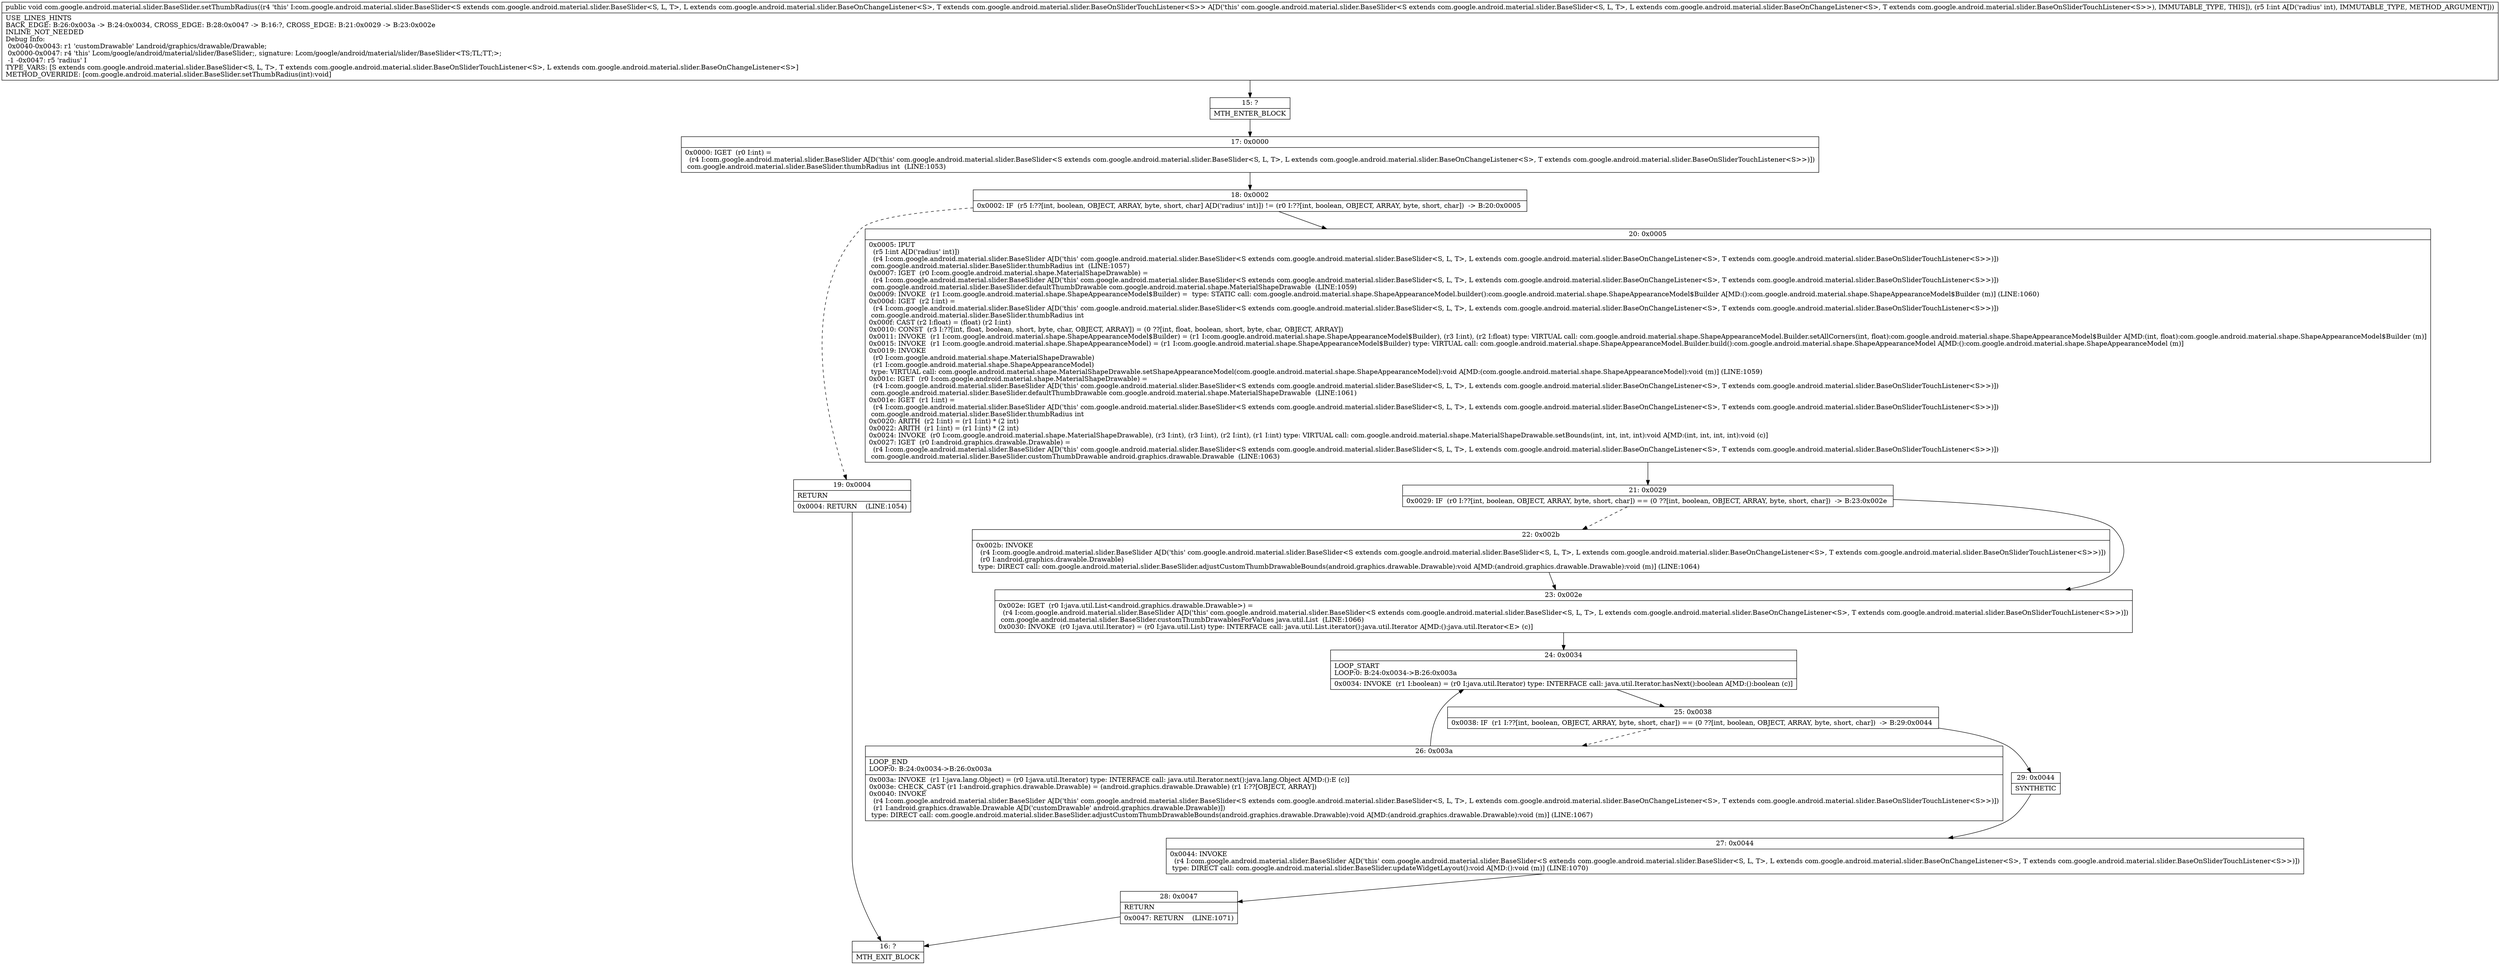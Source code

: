 digraph "CFG forcom.google.android.material.slider.BaseSlider.setThumbRadius(I)V" {
Node_15 [shape=record,label="{15\:\ ?|MTH_ENTER_BLOCK\l}"];
Node_17 [shape=record,label="{17\:\ 0x0000|0x0000: IGET  (r0 I:int) = \l  (r4 I:com.google.android.material.slider.BaseSlider A[D('this' com.google.android.material.slider.BaseSlider\<S extends com.google.android.material.slider.BaseSlider\<S, L, T\>, L extends com.google.android.material.slider.BaseOnChangeListener\<S\>, T extends com.google.android.material.slider.BaseOnSliderTouchListener\<S\>\>)])\l com.google.android.material.slider.BaseSlider.thumbRadius int  (LINE:1053)\l}"];
Node_18 [shape=record,label="{18\:\ 0x0002|0x0002: IF  (r5 I:??[int, boolean, OBJECT, ARRAY, byte, short, char] A[D('radius' int)]) != (r0 I:??[int, boolean, OBJECT, ARRAY, byte, short, char])  \-\> B:20:0x0005 \l}"];
Node_19 [shape=record,label="{19\:\ 0x0004|RETURN\l|0x0004: RETURN    (LINE:1054)\l}"];
Node_16 [shape=record,label="{16\:\ ?|MTH_EXIT_BLOCK\l}"];
Node_20 [shape=record,label="{20\:\ 0x0005|0x0005: IPUT  \l  (r5 I:int A[D('radius' int)])\l  (r4 I:com.google.android.material.slider.BaseSlider A[D('this' com.google.android.material.slider.BaseSlider\<S extends com.google.android.material.slider.BaseSlider\<S, L, T\>, L extends com.google.android.material.slider.BaseOnChangeListener\<S\>, T extends com.google.android.material.slider.BaseOnSliderTouchListener\<S\>\>)])\l com.google.android.material.slider.BaseSlider.thumbRadius int  (LINE:1057)\l0x0007: IGET  (r0 I:com.google.android.material.shape.MaterialShapeDrawable) = \l  (r4 I:com.google.android.material.slider.BaseSlider A[D('this' com.google.android.material.slider.BaseSlider\<S extends com.google.android.material.slider.BaseSlider\<S, L, T\>, L extends com.google.android.material.slider.BaseOnChangeListener\<S\>, T extends com.google.android.material.slider.BaseOnSliderTouchListener\<S\>\>)])\l com.google.android.material.slider.BaseSlider.defaultThumbDrawable com.google.android.material.shape.MaterialShapeDrawable  (LINE:1059)\l0x0009: INVOKE  (r1 I:com.google.android.material.shape.ShapeAppearanceModel$Builder) =  type: STATIC call: com.google.android.material.shape.ShapeAppearanceModel.builder():com.google.android.material.shape.ShapeAppearanceModel$Builder A[MD:():com.google.android.material.shape.ShapeAppearanceModel$Builder (m)] (LINE:1060)\l0x000d: IGET  (r2 I:int) = \l  (r4 I:com.google.android.material.slider.BaseSlider A[D('this' com.google.android.material.slider.BaseSlider\<S extends com.google.android.material.slider.BaseSlider\<S, L, T\>, L extends com.google.android.material.slider.BaseOnChangeListener\<S\>, T extends com.google.android.material.slider.BaseOnSliderTouchListener\<S\>\>)])\l com.google.android.material.slider.BaseSlider.thumbRadius int \l0x000f: CAST (r2 I:float) = (float) (r2 I:int) \l0x0010: CONST  (r3 I:??[int, float, boolean, short, byte, char, OBJECT, ARRAY]) = (0 ??[int, float, boolean, short, byte, char, OBJECT, ARRAY]) \l0x0011: INVOKE  (r1 I:com.google.android.material.shape.ShapeAppearanceModel$Builder) = (r1 I:com.google.android.material.shape.ShapeAppearanceModel$Builder), (r3 I:int), (r2 I:float) type: VIRTUAL call: com.google.android.material.shape.ShapeAppearanceModel.Builder.setAllCorners(int, float):com.google.android.material.shape.ShapeAppearanceModel$Builder A[MD:(int, float):com.google.android.material.shape.ShapeAppearanceModel$Builder (m)]\l0x0015: INVOKE  (r1 I:com.google.android.material.shape.ShapeAppearanceModel) = (r1 I:com.google.android.material.shape.ShapeAppearanceModel$Builder) type: VIRTUAL call: com.google.android.material.shape.ShapeAppearanceModel.Builder.build():com.google.android.material.shape.ShapeAppearanceModel A[MD:():com.google.android.material.shape.ShapeAppearanceModel (m)]\l0x0019: INVOKE  \l  (r0 I:com.google.android.material.shape.MaterialShapeDrawable)\l  (r1 I:com.google.android.material.shape.ShapeAppearanceModel)\l type: VIRTUAL call: com.google.android.material.shape.MaterialShapeDrawable.setShapeAppearanceModel(com.google.android.material.shape.ShapeAppearanceModel):void A[MD:(com.google.android.material.shape.ShapeAppearanceModel):void (m)] (LINE:1059)\l0x001c: IGET  (r0 I:com.google.android.material.shape.MaterialShapeDrawable) = \l  (r4 I:com.google.android.material.slider.BaseSlider A[D('this' com.google.android.material.slider.BaseSlider\<S extends com.google.android.material.slider.BaseSlider\<S, L, T\>, L extends com.google.android.material.slider.BaseOnChangeListener\<S\>, T extends com.google.android.material.slider.BaseOnSliderTouchListener\<S\>\>)])\l com.google.android.material.slider.BaseSlider.defaultThumbDrawable com.google.android.material.shape.MaterialShapeDrawable  (LINE:1061)\l0x001e: IGET  (r1 I:int) = \l  (r4 I:com.google.android.material.slider.BaseSlider A[D('this' com.google.android.material.slider.BaseSlider\<S extends com.google.android.material.slider.BaseSlider\<S, L, T\>, L extends com.google.android.material.slider.BaseOnChangeListener\<S\>, T extends com.google.android.material.slider.BaseOnSliderTouchListener\<S\>\>)])\l com.google.android.material.slider.BaseSlider.thumbRadius int \l0x0020: ARITH  (r2 I:int) = (r1 I:int) * (2 int) \l0x0022: ARITH  (r1 I:int) = (r1 I:int) * (2 int) \l0x0024: INVOKE  (r0 I:com.google.android.material.shape.MaterialShapeDrawable), (r3 I:int), (r3 I:int), (r2 I:int), (r1 I:int) type: VIRTUAL call: com.google.android.material.shape.MaterialShapeDrawable.setBounds(int, int, int, int):void A[MD:(int, int, int, int):void (c)]\l0x0027: IGET  (r0 I:android.graphics.drawable.Drawable) = \l  (r4 I:com.google.android.material.slider.BaseSlider A[D('this' com.google.android.material.slider.BaseSlider\<S extends com.google.android.material.slider.BaseSlider\<S, L, T\>, L extends com.google.android.material.slider.BaseOnChangeListener\<S\>, T extends com.google.android.material.slider.BaseOnSliderTouchListener\<S\>\>)])\l com.google.android.material.slider.BaseSlider.customThumbDrawable android.graphics.drawable.Drawable  (LINE:1063)\l}"];
Node_21 [shape=record,label="{21\:\ 0x0029|0x0029: IF  (r0 I:??[int, boolean, OBJECT, ARRAY, byte, short, char]) == (0 ??[int, boolean, OBJECT, ARRAY, byte, short, char])  \-\> B:23:0x002e \l}"];
Node_22 [shape=record,label="{22\:\ 0x002b|0x002b: INVOKE  \l  (r4 I:com.google.android.material.slider.BaseSlider A[D('this' com.google.android.material.slider.BaseSlider\<S extends com.google.android.material.slider.BaseSlider\<S, L, T\>, L extends com.google.android.material.slider.BaseOnChangeListener\<S\>, T extends com.google.android.material.slider.BaseOnSliderTouchListener\<S\>\>)])\l  (r0 I:android.graphics.drawable.Drawable)\l type: DIRECT call: com.google.android.material.slider.BaseSlider.adjustCustomThumbDrawableBounds(android.graphics.drawable.Drawable):void A[MD:(android.graphics.drawable.Drawable):void (m)] (LINE:1064)\l}"];
Node_23 [shape=record,label="{23\:\ 0x002e|0x002e: IGET  (r0 I:java.util.List\<android.graphics.drawable.Drawable\>) = \l  (r4 I:com.google.android.material.slider.BaseSlider A[D('this' com.google.android.material.slider.BaseSlider\<S extends com.google.android.material.slider.BaseSlider\<S, L, T\>, L extends com.google.android.material.slider.BaseOnChangeListener\<S\>, T extends com.google.android.material.slider.BaseOnSliderTouchListener\<S\>\>)])\l com.google.android.material.slider.BaseSlider.customThumbDrawablesForValues java.util.List  (LINE:1066)\l0x0030: INVOKE  (r0 I:java.util.Iterator) = (r0 I:java.util.List) type: INTERFACE call: java.util.List.iterator():java.util.Iterator A[MD:():java.util.Iterator\<E\> (c)]\l}"];
Node_24 [shape=record,label="{24\:\ 0x0034|LOOP_START\lLOOP:0: B:24:0x0034\-\>B:26:0x003a\l|0x0034: INVOKE  (r1 I:boolean) = (r0 I:java.util.Iterator) type: INTERFACE call: java.util.Iterator.hasNext():boolean A[MD:():boolean (c)]\l}"];
Node_25 [shape=record,label="{25\:\ 0x0038|0x0038: IF  (r1 I:??[int, boolean, OBJECT, ARRAY, byte, short, char]) == (0 ??[int, boolean, OBJECT, ARRAY, byte, short, char])  \-\> B:29:0x0044 \l}"];
Node_26 [shape=record,label="{26\:\ 0x003a|LOOP_END\lLOOP:0: B:24:0x0034\-\>B:26:0x003a\l|0x003a: INVOKE  (r1 I:java.lang.Object) = (r0 I:java.util.Iterator) type: INTERFACE call: java.util.Iterator.next():java.lang.Object A[MD:():E (c)]\l0x003e: CHECK_CAST (r1 I:android.graphics.drawable.Drawable) = (android.graphics.drawable.Drawable) (r1 I:??[OBJECT, ARRAY]) \l0x0040: INVOKE  \l  (r4 I:com.google.android.material.slider.BaseSlider A[D('this' com.google.android.material.slider.BaseSlider\<S extends com.google.android.material.slider.BaseSlider\<S, L, T\>, L extends com.google.android.material.slider.BaseOnChangeListener\<S\>, T extends com.google.android.material.slider.BaseOnSliderTouchListener\<S\>\>)])\l  (r1 I:android.graphics.drawable.Drawable A[D('customDrawable' android.graphics.drawable.Drawable)])\l type: DIRECT call: com.google.android.material.slider.BaseSlider.adjustCustomThumbDrawableBounds(android.graphics.drawable.Drawable):void A[MD:(android.graphics.drawable.Drawable):void (m)] (LINE:1067)\l}"];
Node_29 [shape=record,label="{29\:\ 0x0044|SYNTHETIC\l}"];
Node_27 [shape=record,label="{27\:\ 0x0044|0x0044: INVOKE  \l  (r4 I:com.google.android.material.slider.BaseSlider A[D('this' com.google.android.material.slider.BaseSlider\<S extends com.google.android.material.slider.BaseSlider\<S, L, T\>, L extends com.google.android.material.slider.BaseOnChangeListener\<S\>, T extends com.google.android.material.slider.BaseOnSliderTouchListener\<S\>\>)])\l type: DIRECT call: com.google.android.material.slider.BaseSlider.updateWidgetLayout():void A[MD:():void (m)] (LINE:1070)\l}"];
Node_28 [shape=record,label="{28\:\ 0x0047|RETURN\l|0x0047: RETURN    (LINE:1071)\l}"];
MethodNode[shape=record,label="{public void com.google.android.material.slider.BaseSlider.setThumbRadius((r4 'this' I:com.google.android.material.slider.BaseSlider\<S extends com.google.android.material.slider.BaseSlider\<S, L, T\>, L extends com.google.android.material.slider.BaseOnChangeListener\<S\>, T extends com.google.android.material.slider.BaseOnSliderTouchListener\<S\>\> A[D('this' com.google.android.material.slider.BaseSlider\<S extends com.google.android.material.slider.BaseSlider\<S, L, T\>, L extends com.google.android.material.slider.BaseOnChangeListener\<S\>, T extends com.google.android.material.slider.BaseOnSliderTouchListener\<S\>\>), IMMUTABLE_TYPE, THIS]), (r5 I:int A[D('radius' int), IMMUTABLE_TYPE, METHOD_ARGUMENT]))  | USE_LINES_HINTS\lBACK_EDGE: B:26:0x003a \-\> B:24:0x0034, CROSS_EDGE: B:28:0x0047 \-\> B:16:?, CROSS_EDGE: B:21:0x0029 \-\> B:23:0x002e\lINLINE_NOT_NEEDED\lDebug Info:\l  0x0040\-0x0043: r1 'customDrawable' Landroid\/graphics\/drawable\/Drawable;\l  0x0000\-0x0047: r4 'this' Lcom\/google\/android\/material\/slider\/BaseSlider;, signature: Lcom\/google\/android\/material\/slider\/BaseSlider\<TS;TL;TT;\>;\l  \-1 \-0x0047: r5 'radius' I\lTYPE_VARS: [S extends com.google.android.material.slider.BaseSlider\<S, L, T\>, T extends com.google.android.material.slider.BaseOnSliderTouchListener\<S\>, L extends com.google.android.material.slider.BaseOnChangeListener\<S\>]\lMETHOD_OVERRIDE: [com.google.android.material.slider.BaseSlider.setThumbRadius(int):void]\l}"];
MethodNode -> Node_15;Node_15 -> Node_17;
Node_17 -> Node_18;
Node_18 -> Node_19[style=dashed];
Node_18 -> Node_20;
Node_19 -> Node_16;
Node_20 -> Node_21;
Node_21 -> Node_22[style=dashed];
Node_21 -> Node_23;
Node_22 -> Node_23;
Node_23 -> Node_24;
Node_24 -> Node_25;
Node_25 -> Node_26[style=dashed];
Node_25 -> Node_29;
Node_26 -> Node_24;
Node_29 -> Node_27;
Node_27 -> Node_28;
Node_28 -> Node_16;
}

